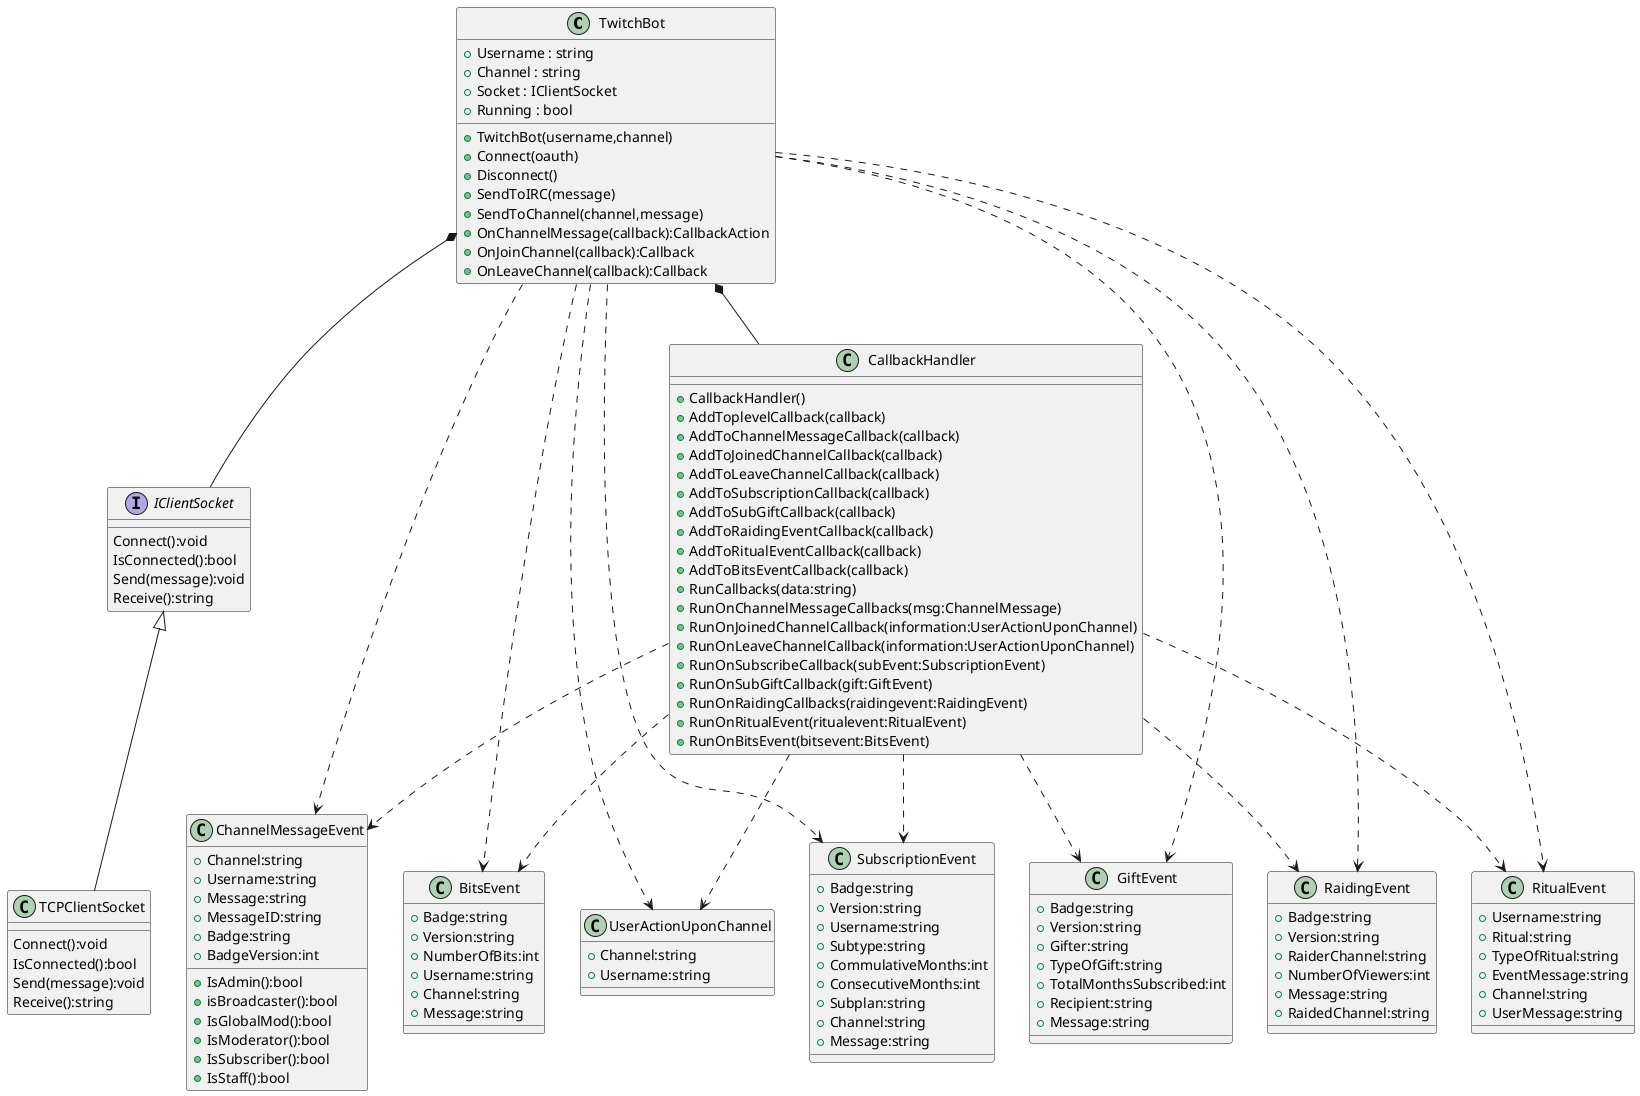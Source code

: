 @startuml MightyPecoBot

class TwitchBot {
    + Username : string
    + Channel : string
    + Socket : IClientSocket
    + Running : bool
    +TwitchBot(username,channel)
    +Connect(oauth)
    +Disconnect()
    +SendToIRC(message)
    +SendToChannel(channel,message)
    +OnChannelMessage(callback):CallbackAction
    +OnJoinChannel(callback):Callback
    +OnLeaveChannel(callback):Callback
}

interface IClientSocket {
    Connect():void
    IsConnected():bool
    Send(message):void
    Receive():string
}

class TCPClientSocket extends IClientSocket {
    Connect():void
    IsConnected():bool
    Send(message):void
    Receive():string
}

class CallbackHandler {
    +CallbackHandler()
    +AddToplevelCallback(callback)
    +AddToChannelMessageCallback(callback)
    +AddToJoinedChannelCallback(callback)
    +AddToLeaveChannelCallback(callback)
    +AddToSubscriptionCallback(callback)
    +AddToSubGiftCallback(callback)
    +AddToRaidingEventCallback(callback)
    +AddToRitualEventCallback(callback)
    +AddToBitsEventCallback(callback)
    +RunCallbacks(data:string)
    +RunOnChannelMessageCallbacks(msg:ChannelMessage)
    +RunOnJoinedChannelCallback(information:UserActionUponChannel)
    +RunOnLeaveChannelCallback(information:UserActionUponChannel)
    +RunOnSubscribeCallback(subEvent:SubscriptionEvent)
    +RunOnSubGiftCallback(gift:GiftEvent)
    +RunOnRaidingCallbacks(raidingevent:RaidingEvent)
    +RunOnRitualEvent(ritualevent:RitualEvent)
    +RunOnBitsEvent(bitsevent:BitsEvent)

}
class ChannelMessageEvent {
    +Channel:string
    +Username:string
    +Message:string
    +MessageID:string
    +Badge:string
    +BadgeVersion:int

    +IsAdmin():bool
    +isBroadcaster():bool
    +IsGlobalMod():bool
    +IsModerator():bool
    +IsSubscriber():bool
    +IsStaff():bool
}

class BitsEvent {
    +Badge:string
    +Version:string
    +NumberOfBits:int
    +Username:string
    +Channel:string
    +Message:string
}

class UserActionUponChannel{
    +Channel:string
    +Username:string
}

class SubscriptionEvent{
    +Badge:string
    +Version:string
    +Username:string
    +Subtype:string
    +CommulativeMonths:int
    +ConsecutiveMonths:int
    +Subplan:string
    +Channel:string
    +Message:string
}

class GiftEvent{
    +Badge:string
    +Version:string
    +Gifter:string
    +TypeOfGift:string
    +TotalMonthsSubscribed:int
    +Recipient:string
    +Message:string
}

class RaidingEvent{
    +Badge:string
    +Version:string
    +RaiderChannel:string
    +NumberOfViewers:int
    +Message:string
    +RaidedChannel:string
}

class RitualEvent{
    +Username:string
    +Ritual:string
    +TypeOfRitual:string
    +EventMessage:string
    +Channel:string
    +UserMessage:string
}
TwitchBot *-- IClientSocket
TwitchBot *-- CallbackHandler
TwitchBot ..> ChannelMessageEvent
CallbackHandler ..> ChannelMessageEvent
TwitchBot ..> BitsEvent
CallbackHandler ..> BitsEvent
TwitchBot ..> UserActionUponChannel
CallbackHandler ..> UserActionUponChannel
TwitchBot ..> SubscriptionEvent
CallbackHandler ..> SubscriptionEvent
TwitchBot ..> GiftEvent
CallbackHandler ..> GiftEvent
TwitchBot ..> RaidingEvent
CallbackHandler ..> RaidingEvent
TwitchBot ..> RitualEvent
CallbackHandler ..> RitualEvent
@enduml